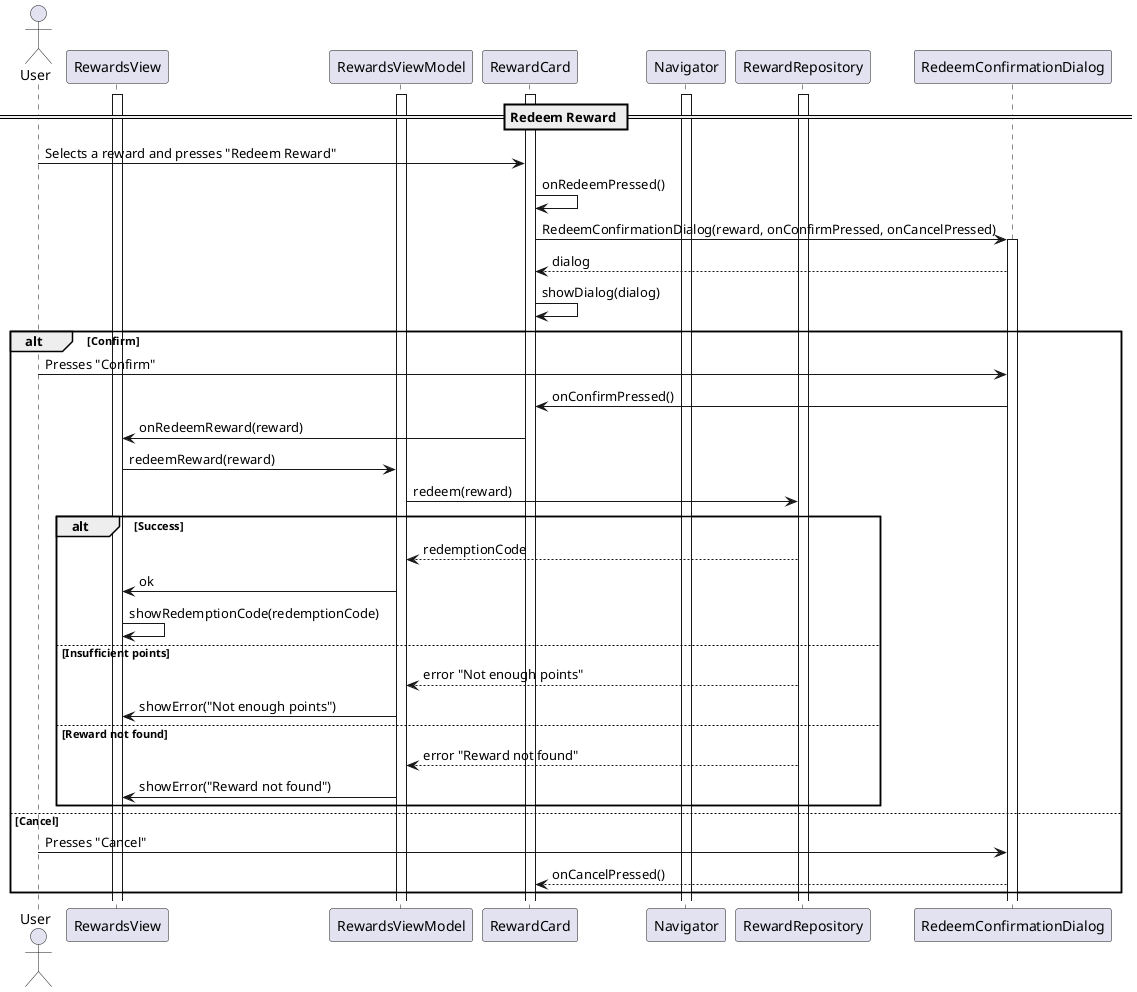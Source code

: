 @startuml

actor User

participant RewardsView
participant RewardsViewModel
participant RewardCard
participant Navigator
participant RewardRepository
participant RedeemConfirmationDialog

activate Navigator
activate RewardsViewModel
activate RewardRepository
activate RewardsView
activate RewardCard

== Redeem Reward ==

User -> RewardCard: Selects a reward and presses "Redeem Reward"
RewardCard -> RewardCard: onRedeemPressed()
RewardCard -> RedeemConfirmationDialog: RedeemConfirmationDialog(reward, onConfirmPressed, onCancelPressed)
activate RedeemConfirmationDialog
RedeemConfirmationDialog --> RewardCard: dialog
RewardCard -> RewardCard: showDialog(dialog)
alt Confirm
User -> RedeemConfirmationDialog: Presses "Confirm"
RedeemConfirmationDialog -> RewardCard: onConfirmPressed()
RewardCard -> RewardsView: onRedeemReward(reward)
RewardsView -> RewardsViewModel: redeemReward(reward)
RewardsViewModel -> RewardRepository: redeem(reward)
alt Success
    RewardRepository --> RewardsViewModel: redemptionCode
    RewardsViewModel -> RewardsView: ok
    RewardsView -> RewardsView: showRedemptionCode(redemptionCode)
else Insufficient points
    RewardRepository --> RewardsViewModel: error "Not enough points"
    RewardsViewModel -> RewardsView: showError("Not enough points")
else Reward not found
    RewardRepository --> RewardsViewModel: error "Reward not found"
    RewardsViewModel -> RewardsView: showError("Reward not found")
end
else Cancel
User -> RedeemConfirmationDialog: Presses "Cancel"
RedeemConfirmationDialog --> RewardCard: onCancelPressed()
end

@enduml
